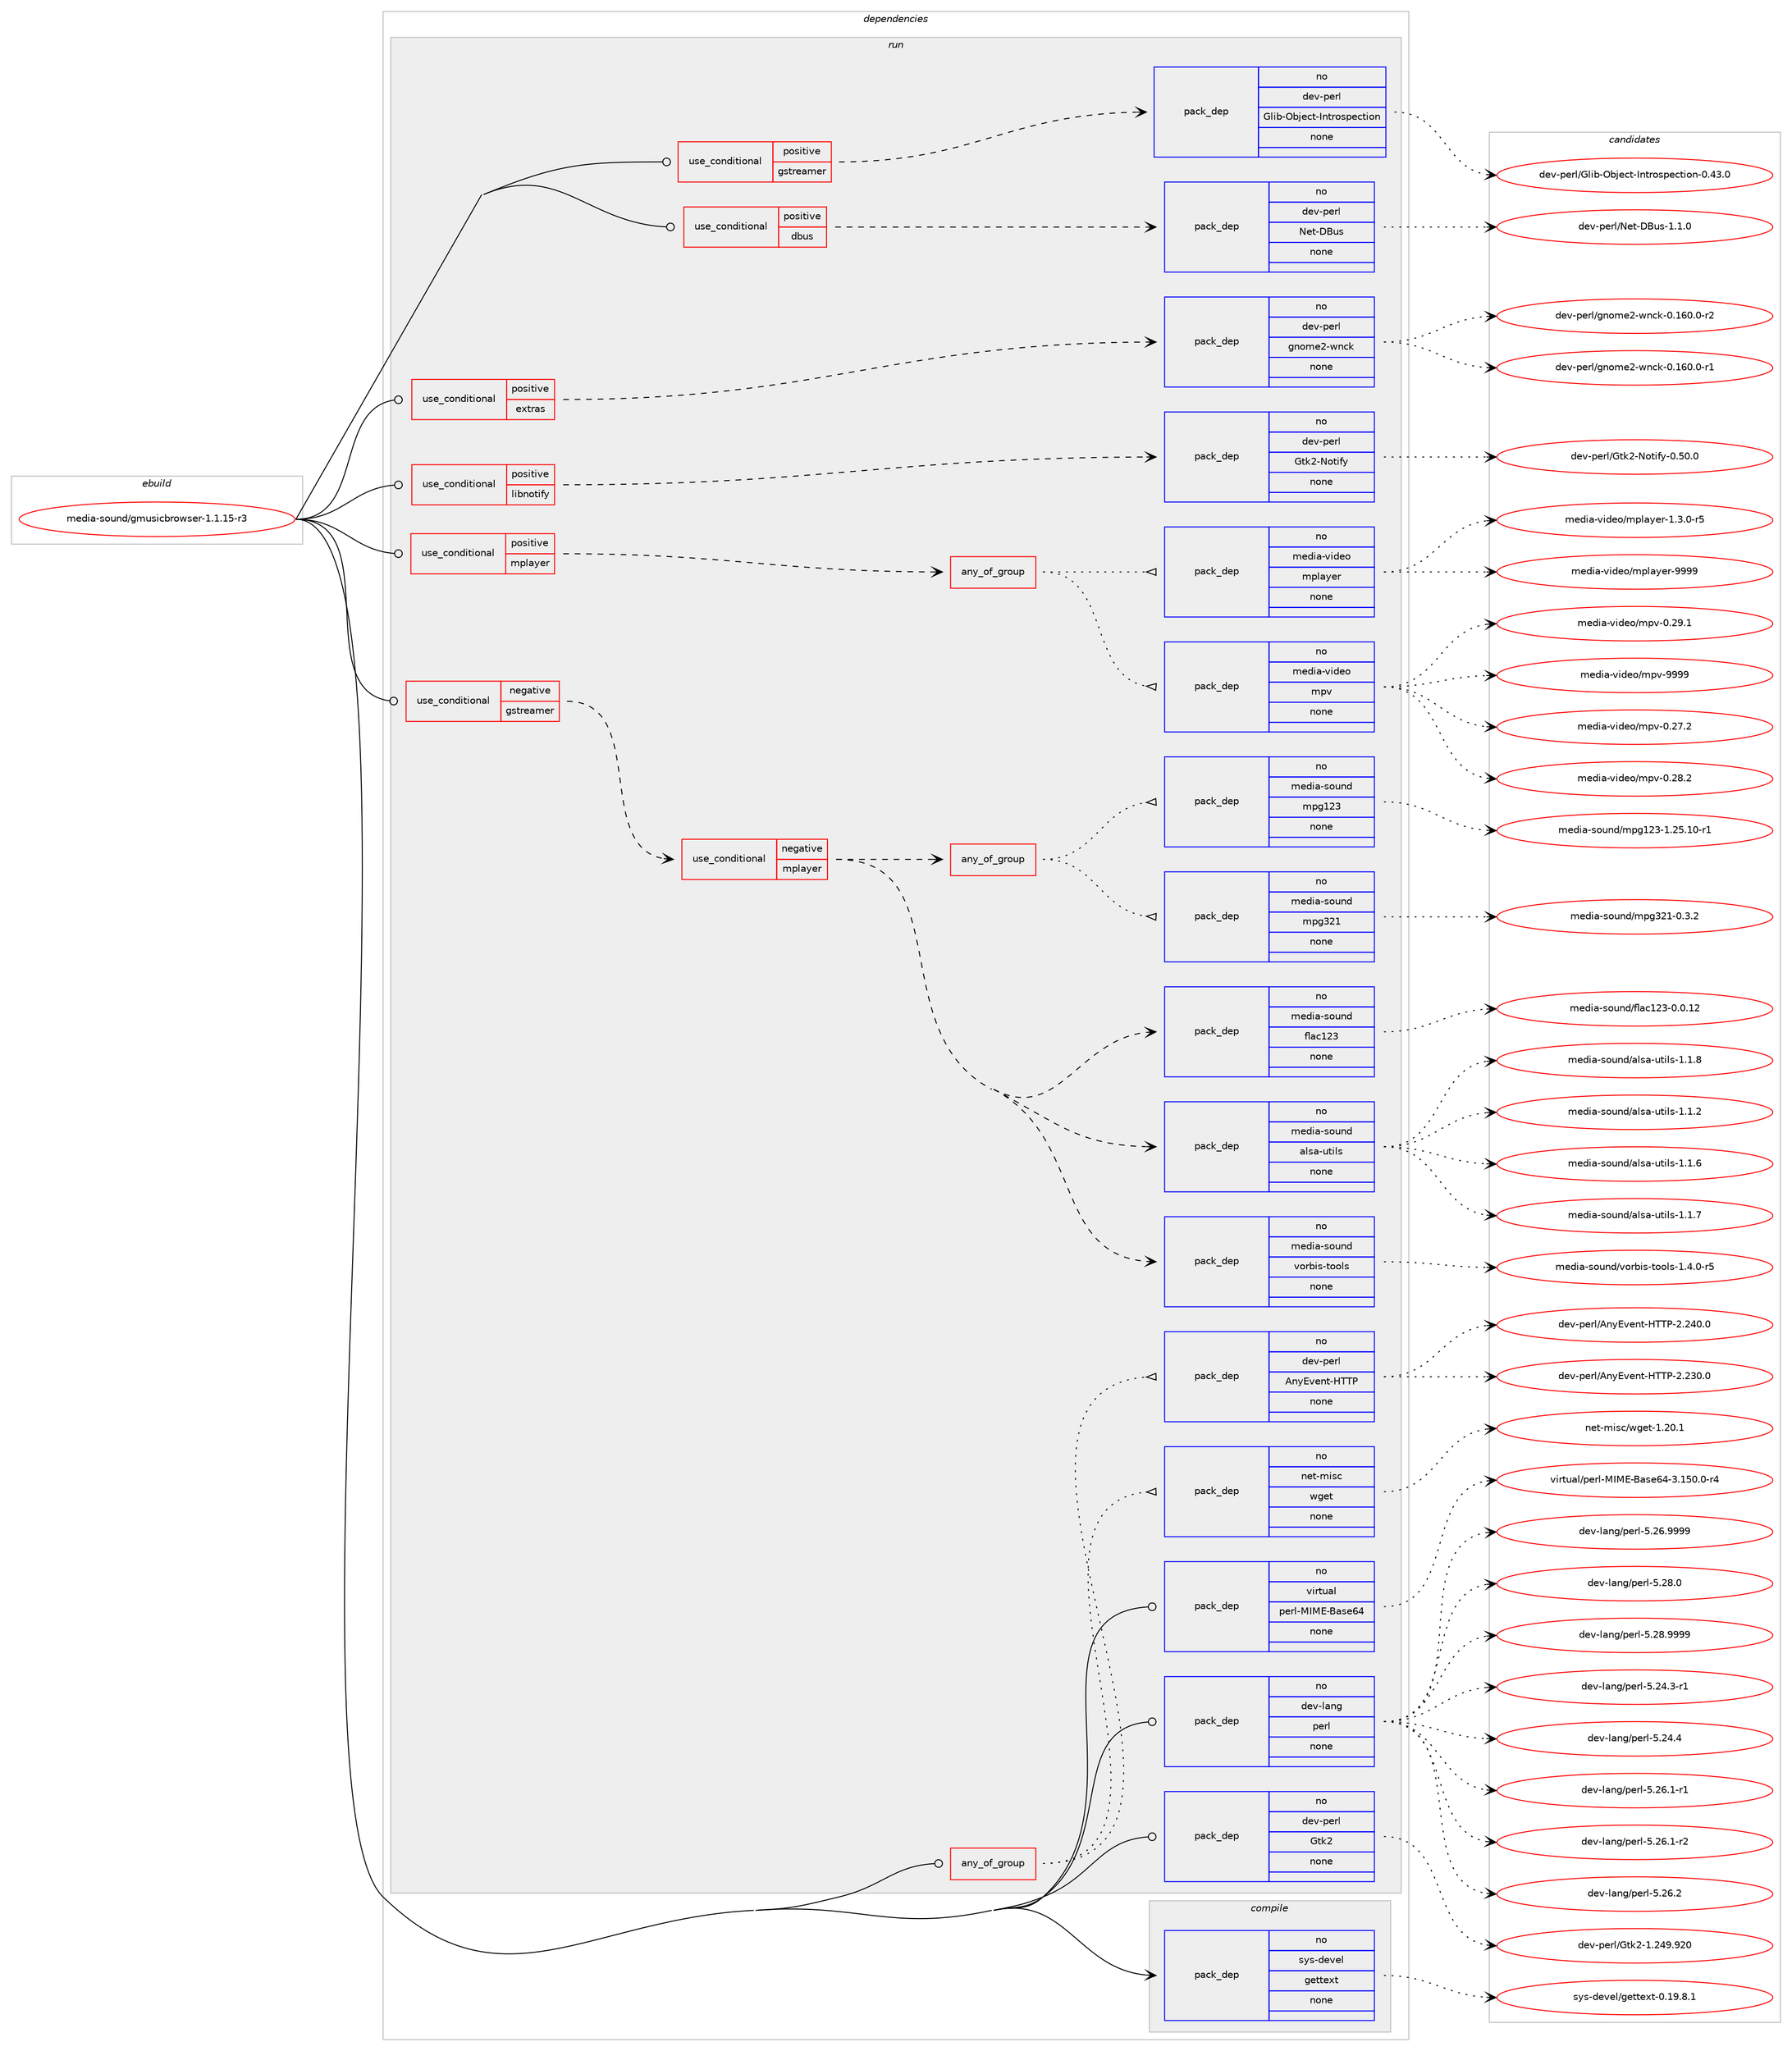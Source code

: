 digraph prolog {

# *************
# Graph options
# *************

newrank=true;
concentrate=true;
compound=true;
graph [rankdir=LR,fontname=Helvetica,fontsize=10,ranksep=1.5];#, ranksep=2.5, nodesep=0.2];
edge  [arrowhead=vee];
node  [fontname=Helvetica,fontsize=10];

# **********
# The ebuild
# **********

subgraph cluster_leftcol {
color=gray;
rank=same;
label=<<i>ebuild</i>>;
id [label="media-sound/gmusicbrowser-1.1.15-r3", color=red, width=4, href="../media-sound/gmusicbrowser-1.1.15-r3.svg"];
}

# ****************
# The dependencies
# ****************

subgraph cluster_midcol {
color=gray;
label=<<i>dependencies</i>>;
subgraph cluster_compile {
fillcolor="#eeeeee";
style=filled;
label=<<i>compile</i>>;
subgraph pack1162626 {
dependency1626080 [label=<<TABLE BORDER="0" CELLBORDER="1" CELLSPACING="0" CELLPADDING="4" WIDTH="220"><TR><TD ROWSPAN="6" CELLPADDING="30">pack_dep</TD></TR><TR><TD WIDTH="110">no</TD></TR><TR><TD>sys-devel</TD></TR><TR><TD>gettext</TD></TR><TR><TD>none</TD></TR><TR><TD></TD></TR></TABLE>>, shape=none, color=blue];
}
id:e -> dependency1626080:w [weight=20,style="solid",arrowhead="vee"];
}
subgraph cluster_compileandrun {
fillcolor="#eeeeee";
style=filled;
label=<<i>compile and run</i>>;
}
subgraph cluster_run {
fillcolor="#eeeeee";
style=filled;
label=<<i>run</i>>;
subgraph any25475 {
dependency1626081 [label=<<TABLE BORDER="0" CELLBORDER="1" CELLSPACING="0" CELLPADDING="4"><TR><TD CELLPADDING="10">any_of_group</TD></TR></TABLE>>, shape=none, color=red];subgraph pack1162627 {
dependency1626082 [label=<<TABLE BORDER="0" CELLBORDER="1" CELLSPACING="0" CELLPADDING="4" WIDTH="220"><TR><TD ROWSPAN="6" CELLPADDING="30">pack_dep</TD></TR><TR><TD WIDTH="110">no</TD></TR><TR><TD>net-misc</TD></TR><TR><TD>wget</TD></TR><TR><TD>none</TD></TR><TR><TD></TD></TR></TABLE>>, shape=none, color=blue];
}
dependency1626081:e -> dependency1626082:w [weight=20,style="dotted",arrowhead="oinv"];
subgraph pack1162628 {
dependency1626083 [label=<<TABLE BORDER="0" CELLBORDER="1" CELLSPACING="0" CELLPADDING="4" WIDTH="220"><TR><TD ROWSPAN="6" CELLPADDING="30">pack_dep</TD></TR><TR><TD WIDTH="110">no</TD></TR><TR><TD>dev-perl</TD></TR><TR><TD>AnyEvent-HTTP</TD></TR><TR><TD>none</TD></TR><TR><TD></TD></TR></TABLE>>, shape=none, color=blue];
}
dependency1626081:e -> dependency1626083:w [weight=20,style="dotted",arrowhead="oinv"];
}
id:e -> dependency1626081:w [weight=20,style="solid",arrowhead="odot"];
subgraph cond437209 {
dependency1626084 [label=<<TABLE BORDER="0" CELLBORDER="1" CELLSPACING="0" CELLPADDING="4"><TR><TD ROWSPAN="3" CELLPADDING="10">use_conditional</TD></TR><TR><TD>negative</TD></TR><TR><TD>gstreamer</TD></TR></TABLE>>, shape=none, color=red];
subgraph cond437210 {
dependency1626085 [label=<<TABLE BORDER="0" CELLBORDER="1" CELLSPACING="0" CELLPADDING="4"><TR><TD ROWSPAN="3" CELLPADDING="10">use_conditional</TD></TR><TR><TD>negative</TD></TR><TR><TD>mplayer</TD></TR></TABLE>>, shape=none, color=red];
subgraph pack1162629 {
dependency1626086 [label=<<TABLE BORDER="0" CELLBORDER="1" CELLSPACING="0" CELLPADDING="4" WIDTH="220"><TR><TD ROWSPAN="6" CELLPADDING="30">pack_dep</TD></TR><TR><TD WIDTH="110">no</TD></TR><TR><TD>media-sound</TD></TR><TR><TD>alsa-utils</TD></TR><TR><TD>none</TD></TR><TR><TD></TD></TR></TABLE>>, shape=none, color=blue];
}
dependency1626085:e -> dependency1626086:w [weight=20,style="dashed",arrowhead="vee"];
subgraph pack1162630 {
dependency1626087 [label=<<TABLE BORDER="0" CELLBORDER="1" CELLSPACING="0" CELLPADDING="4" WIDTH="220"><TR><TD ROWSPAN="6" CELLPADDING="30">pack_dep</TD></TR><TR><TD WIDTH="110">no</TD></TR><TR><TD>media-sound</TD></TR><TR><TD>flac123</TD></TR><TR><TD>none</TD></TR><TR><TD></TD></TR></TABLE>>, shape=none, color=blue];
}
dependency1626085:e -> dependency1626087:w [weight=20,style="dashed",arrowhead="vee"];
subgraph any25476 {
dependency1626088 [label=<<TABLE BORDER="0" CELLBORDER="1" CELLSPACING="0" CELLPADDING="4"><TR><TD CELLPADDING="10">any_of_group</TD></TR></TABLE>>, shape=none, color=red];subgraph pack1162631 {
dependency1626089 [label=<<TABLE BORDER="0" CELLBORDER="1" CELLSPACING="0" CELLPADDING="4" WIDTH="220"><TR><TD ROWSPAN="6" CELLPADDING="30">pack_dep</TD></TR><TR><TD WIDTH="110">no</TD></TR><TR><TD>media-sound</TD></TR><TR><TD>mpg123</TD></TR><TR><TD>none</TD></TR><TR><TD></TD></TR></TABLE>>, shape=none, color=blue];
}
dependency1626088:e -> dependency1626089:w [weight=20,style="dotted",arrowhead="oinv"];
subgraph pack1162632 {
dependency1626090 [label=<<TABLE BORDER="0" CELLBORDER="1" CELLSPACING="0" CELLPADDING="4" WIDTH="220"><TR><TD ROWSPAN="6" CELLPADDING="30">pack_dep</TD></TR><TR><TD WIDTH="110">no</TD></TR><TR><TD>media-sound</TD></TR><TR><TD>mpg321</TD></TR><TR><TD>none</TD></TR><TR><TD></TD></TR></TABLE>>, shape=none, color=blue];
}
dependency1626088:e -> dependency1626090:w [weight=20,style="dotted",arrowhead="oinv"];
}
dependency1626085:e -> dependency1626088:w [weight=20,style="dashed",arrowhead="vee"];
subgraph pack1162633 {
dependency1626091 [label=<<TABLE BORDER="0" CELLBORDER="1" CELLSPACING="0" CELLPADDING="4" WIDTH="220"><TR><TD ROWSPAN="6" CELLPADDING="30">pack_dep</TD></TR><TR><TD WIDTH="110">no</TD></TR><TR><TD>media-sound</TD></TR><TR><TD>vorbis-tools</TD></TR><TR><TD>none</TD></TR><TR><TD></TD></TR></TABLE>>, shape=none, color=blue];
}
dependency1626085:e -> dependency1626091:w [weight=20,style="dashed",arrowhead="vee"];
}
dependency1626084:e -> dependency1626085:w [weight=20,style="dashed",arrowhead="vee"];
}
id:e -> dependency1626084:w [weight=20,style="solid",arrowhead="odot"];
subgraph cond437211 {
dependency1626092 [label=<<TABLE BORDER="0" CELLBORDER="1" CELLSPACING="0" CELLPADDING="4"><TR><TD ROWSPAN="3" CELLPADDING="10">use_conditional</TD></TR><TR><TD>positive</TD></TR><TR><TD>dbus</TD></TR></TABLE>>, shape=none, color=red];
subgraph pack1162634 {
dependency1626093 [label=<<TABLE BORDER="0" CELLBORDER="1" CELLSPACING="0" CELLPADDING="4" WIDTH="220"><TR><TD ROWSPAN="6" CELLPADDING="30">pack_dep</TD></TR><TR><TD WIDTH="110">no</TD></TR><TR><TD>dev-perl</TD></TR><TR><TD>Net-DBus</TD></TR><TR><TD>none</TD></TR><TR><TD></TD></TR></TABLE>>, shape=none, color=blue];
}
dependency1626092:e -> dependency1626093:w [weight=20,style="dashed",arrowhead="vee"];
}
id:e -> dependency1626092:w [weight=20,style="solid",arrowhead="odot"];
subgraph cond437212 {
dependency1626094 [label=<<TABLE BORDER="0" CELLBORDER="1" CELLSPACING="0" CELLPADDING="4"><TR><TD ROWSPAN="3" CELLPADDING="10">use_conditional</TD></TR><TR><TD>positive</TD></TR><TR><TD>extras</TD></TR></TABLE>>, shape=none, color=red];
subgraph pack1162635 {
dependency1626095 [label=<<TABLE BORDER="0" CELLBORDER="1" CELLSPACING="0" CELLPADDING="4" WIDTH="220"><TR><TD ROWSPAN="6" CELLPADDING="30">pack_dep</TD></TR><TR><TD WIDTH="110">no</TD></TR><TR><TD>dev-perl</TD></TR><TR><TD>gnome2-wnck</TD></TR><TR><TD>none</TD></TR><TR><TD></TD></TR></TABLE>>, shape=none, color=blue];
}
dependency1626094:e -> dependency1626095:w [weight=20,style="dashed",arrowhead="vee"];
}
id:e -> dependency1626094:w [weight=20,style="solid",arrowhead="odot"];
subgraph cond437213 {
dependency1626096 [label=<<TABLE BORDER="0" CELLBORDER="1" CELLSPACING="0" CELLPADDING="4"><TR><TD ROWSPAN="3" CELLPADDING="10">use_conditional</TD></TR><TR><TD>positive</TD></TR><TR><TD>gstreamer</TD></TR></TABLE>>, shape=none, color=red];
subgraph pack1162636 {
dependency1626097 [label=<<TABLE BORDER="0" CELLBORDER="1" CELLSPACING="0" CELLPADDING="4" WIDTH="220"><TR><TD ROWSPAN="6" CELLPADDING="30">pack_dep</TD></TR><TR><TD WIDTH="110">no</TD></TR><TR><TD>dev-perl</TD></TR><TR><TD>Glib-Object-Introspection</TD></TR><TR><TD>none</TD></TR><TR><TD></TD></TR></TABLE>>, shape=none, color=blue];
}
dependency1626096:e -> dependency1626097:w [weight=20,style="dashed",arrowhead="vee"];
}
id:e -> dependency1626096:w [weight=20,style="solid",arrowhead="odot"];
subgraph cond437214 {
dependency1626098 [label=<<TABLE BORDER="0" CELLBORDER="1" CELLSPACING="0" CELLPADDING="4"><TR><TD ROWSPAN="3" CELLPADDING="10">use_conditional</TD></TR><TR><TD>positive</TD></TR><TR><TD>libnotify</TD></TR></TABLE>>, shape=none, color=red];
subgraph pack1162637 {
dependency1626099 [label=<<TABLE BORDER="0" CELLBORDER="1" CELLSPACING="0" CELLPADDING="4" WIDTH="220"><TR><TD ROWSPAN="6" CELLPADDING="30">pack_dep</TD></TR><TR><TD WIDTH="110">no</TD></TR><TR><TD>dev-perl</TD></TR><TR><TD>Gtk2-Notify</TD></TR><TR><TD>none</TD></TR><TR><TD></TD></TR></TABLE>>, shape=none, color=blue];
}
dependency1626098:e -> dependency1626099:w [weight=20,style="dashed",arrowhead="vee"];
}
id:e -> dependency1626098:w [weight=20,style="solid",arrowhead="odot"];
subgraph cond437215 {
dependency1626100 [label=<<TABLE BORDER="0" CELLBORDER="1" CELLSPACING="0" CELLPADDING="4"><TR><TD ROWSPAN="3" CELLPADDING="10">use_conditional</TD></TR><TR><TD>positive</TD></TR><TR><TD>mplayer</TD></TR></TABLE>>, shape=none, color=red];
subgraph any25477 {
dependency1626101 [label=<<TABLE BORDER="0" CELLBORDER="1" CELLSPACING="0" CELLPADDING="4"><TR><TD CELLPADDING="10">any_of_group</TD></TR></TABLE>>, shape=none, color=red];subgraph pack1162638 {
dependency1626102 [label=<<TABLE BORDER="0" CELLBORDER="1" CELLSPACING="0" CELLPADDING="4" WIDTH="220"><TR><TD ROWSPAN="6" CELLPADDING="30">pack_dep</TD></TR><TR><TD WIDTH="110">no</TD></TR><TR><TD>media-video</TD></TR><TR><TD>mplayer</TD></TR><TR><TD>none</TD></TR><TR><TD></TD></TR></TABLE>>, shape=none, color=blue];
}
dependency1626101:e -> dependency1626102:w [weight=20,style="dotted",arrowhead="oinv"];
subgraph pack1162639 {
dependency1626103 [label=<<TABLE BORDER="0" CELLBORDER="1" CELLSPACING="0" CELLPADDING="4" WIDTH="220"><TR><TD ROWSPAN="6" CELLPADDING="30">pack_dep</TD></TR><TR><TD WIDTH="110">no</TD></TR><TR><TD>media-video</TD></TR><TR><TD>mpv</TD></TR><TR><TD>none</TD></TR><TR><TD></TD></TR></TABLE>>, shape=none, color=blue];
}
dependency1626101:e -> dependency1626103:w [weight=20,style="dotted",arrowhead="oinv"];
}
dependency1626100:e -> dependency1626101:w [weight=20,style="dashed",arrowhead="vee"];
}
id:e -> dependency1626100:w [weight=20,style="solid",arrowhead="odot"];
subgraph pack1162640 {
dependency1626104 [label=<<TABLE BORDER="0" CELLBORDER="1" CELLSPACING="0" CELLPADDING="4" WIDTH="220"><TR><TD ROWSPAN="6" CELLPADDING="30">pack_dep</TD></TR><TR><TD WIDTH="110">no</TD></TR><TR><TD>dev-lang</TD></TR><TR><TD>perl</TD></TR><TR><TD>none</TD></TR><TR><TD></TD></TR></TABLE>>, shape=none, color=blue];
}
id:e -> dependency1626104:w [weight=20,style="solid",arrowhead="odot"];
subgraph pack1162641 {
dependency1626105 [label=<<TABLE BORDER="0" CELLBORDER="1" CELLSPACING="0" CELLPADDING="4" WIDTH="220"><TR><TD ROWSPAN="6" CELLPADDING="30">pack_dep</TD></TR><TR><TD WIDTH="110">no</TD></TR><TR><TD>dev-perl</TD></TR><TR><TD>Gtk2</TD></TR><TR><TD>none</TD></TR><TR><TD></TD></TR></TABLE>>, shape=none, color=blue];
}
id:e -> dependency1626105:w [weight=20,style="solid",arrowhead="odot"];
subgraph pack1162642 {
dependency1626106 [label=<<TABLE BORDER="0" CELLBORDER="1" CELLSPACING="0" CELLPADDING="4" WIDTH="220"><TR><TD ROWSPAN="6" CELLPADDING="30">pack_dep</TD></TR><TR><TD WIDTH="110">no</TD></TR><TR><TD>virtual</TD></TR><TR><TD>perl-MIME-Base64</TD></TR><TR><TD>none</TD></TR><TR><TD></TD></TR></TABLE>>, shape=none, color=blue];
}
id:e -> dependency1626106:w [weight=20,style="solid",arrowhead="odot"];
}
}

# **************
# The candidates
# **************

subgraph cluster_choices {
rank=same;
color=gray;
label=<<i>candidates</i>>;

subgraph choice1162626 {
color=black;
nodesep=1;
choice1151211154510010111810110847103101116116101120116454846495746564649 [label="sys-devel/gettext-0.19.8.1", color=red, width=4,href="../sys-devel/gettext-0.19.8.1.svg"];
dependency1626080:e -> choice1151211154510010111810110847103101116116101120116454846495746564649:w [style=dotted,weight="100"];
}
subgraph choice1162627 {
color=black;
nodesep=1;
choice11010111645109105115994711910310111645494650484649 [label="net-misc/wget-1.20.1", color=red, width=4,href="../net-misc/wget-1.20.1.svg"];
dependency1626082:e -> choice11010111645109105115994711910310111645494650484649:w [style=dotted,weight="100"];
}
subgraph choice1162628 {
color=black;
nodesep=1;
choice1001011184511210111410847651101216911810111011645728484804550465051484648 [label="dev-perl/AnyEvent-HTTP-2.230.0", color=red, width=4,href="../dev-perl/AnyEvent-HTTP-2.230.0.svg"];
choice1001011184511210111410847651101216911810111011645728484804550465052484648 [label="dev-perl/AnyEvent-HTTP-2.240.0", color=red, width=4,href="../dev-perl/AnyEvent-HTTP-2.240.0.svg"];
dependency1626083:e -> choice1001011184511210111410847651101216911810111011645728484804550465051484648:w [style=dotted,weight="100"];
dependency1626083:e -> choice1001011184511210111410847651101216911810111011645728484804550465052484648:w [style=dotted,weight="100"];
}
subgraph choice1162629 {
color=black;
nodesep=1;
choice109101100105974511511111711010047971081159745117116105108115454946494650 [label="media-sound/alsa-utils-1.1.2", color=red, width=4,href="../media-sound/alsa-utils-1.1.2.svg"];
choice109101100105974511511111711010047971081159745117116105108115454946494654 [label="media-sound/alsa-utils-1.1.6", color=red, width=4,href="../media-sound/alsa-utils-1.1.6.svg"];
choice109101100105974511511111711010047971081159745117116105108115454946494655 [label="media-sound/alsa-utils-1.1.7", color=red, width=4,href="../media-sound/alsa-utils-1.1.7.svg"];
choice109101100105974511511111711010047971081159745117116105108115454946494656 [label="media-sound/alsa-utils-1.1.8", color=red, width=4,href="../media-sound/alsa-utils-1.1.8.svg"];
dependency1626086:e -> choice109101100105974511511111711010047971081159745117116105108115454946494650:w [style=dotted,weight="100"];
dependency1626086:e -> choice109101100105974511511111711010047971081159745117116105108115454946494654:w [style=dotted,weight="100"];
dependency1626086:e -> choice109101100105974511511111711010047971081159745117116105108115454946494655:w [style=dotted,weight="100"];
dependency1626086:e -> choice109101100105974511511111711010047971081159745117116105108115454946494656:w [style=dotted,weight="100"];
}
subgraph choice1162630 {
color=black;
nodesep=1;
choice109101100105974511511111711010047102108979949505145484648464950 [label="media-sound/flac123-0.0.12", color=red, width=4,href="../media-sound/flac123-0.0.12.svg"];
dependency1626087:e -> choice109101100105974511511111711010047102108979949505145484648464950:w [style=dotted,weight="100"];
}
subgraph choice1162631 {
color=black;
nodesep=1;
choice10910110010597451151111171101004710911210349505145494650534649484511449 [label="media-sound/mpg123-1.25.10-r1", color=red, width=4,href="../media-sound/mpg123-1.25.10-r1.svg"];
dependency1626089:e -> choice10910110010597451151111171101004710911210349505145494650534649484511449:w [style=dotted,weight="100"];
}
subgraph choice1162632 {
color=black;
nodesep=1;
choice109101100105974511511111711010047109112103515049454846514650 [label="media-sound/mpg321-0.3.2", color=red, width=4,href="../media-sound/mpg321-0.3.2.svg"];
dependency1626090:e -> choice109101100105974511511111711010047109112103515049454846514650:w [style=dotted,weight="100"];
}
subgraph choice1162633 {
color=black;
nodesep=1;
choice10910110010597451151111171101004711811111498105115451161111111081154549465246484511453 [label="media-sound/vorbis-tools-1.4.0-r5", color=red, width=4,href="../media-sound/vorbis-tools-1.4.0-r5.svg"];
dependency1626091:e -> choice10910110010597451151111171101004711811111498105115451161111111081154549465246484511453:w [style=dotted,weight="100"];
}
subgraph choice1162634 {
color=black;
nodesep=1;
choice100101118451121011141084778101116456866117115454946494648 [label="dev-perl/Net-DBus-1.1.0", color=red, width=4,href="../dev-perl/Net-DBus-1.1.0.svg"];
dependency1626093:e -> choice100101118451121011141084778101116456866117115454946494648:w [style=dotted,weight="100"];
}
subgraph choice1162635 {
color=black;
nodesep=1;
choice100101118451121011141084710311011110910150451191109910745484649544846484511449 [label="dev-perl/gnome2-wnck-0.160.0-r1", color=red, width=4,href="../dev-perl/gnome2-wnck-0.160.0-r1.svg"];
choice100101118451121011141084710311011110910150451191109910745484649544846484511450 [label="dev-perl/gnome2-wnck-0.160.0-r2", color=red, width=4,href="../dev-perl/gnome2-wnck-0.160.0-r2.svg"];
dependency1626095:e -> choice100101118451121011141084710311011110910150451191109910745484649544846484511449:w [style=dotted,weight="100"];
dependency1626095:e -> choice100101118451121011141084710311011110910150451191109910745484649544846484511450:w [style=dotted,weight="100"];
}
subgraph choice1162636 {
color=black;
nodesep=1;
choice100101118451121011141084771108105984579981061019911645731101161141111151121019911610511111045484652514648 [label="dev-perl/Glib-Object-Introspection-0.43.0", color=red, width=4,href="../dev-perl/Glib-Object-Introspection-0.43.0.svg"];
dependency1626097:e -> choice100101118451121011141084771108105984579981061019911645731101161141111151121019911610511111045484652514648:w [style=dotted,weight="100"];
}
subgraph choice1162637 {
color=black;
nodesep=1;
choice10010111845112101114108477111610750457811111610510212145484653484648 [label="dev-perl/Gtk2-Notify-0.50.0", color=red, width=4,href="../dev-perl/Gtk2-Notify-0.50.0.svg"];
dependency1626099:e -> choice10010111845112101114108477111610750457811111610510212145484653484648:w [style=dotted,weight="100"];
}
subgraph choice1162638 {
color=black;
nodesep=1;
choice109101100105974511810510010111147109112108971211011144549465146484511453 [label="media-video/mplayer-1.3.0-r5", color=red, width=4,href="../media-video/mplayer-1.3.0-r5.svg"];
choice109101100105974511810510010111147109112108971211011144557575757 [label="media-video/mplayer-9999", color=red, width=4,href="../media-video/mplayer-9999.svg"];
dependency1626102:e -> choice109101100105974511810510010111147109112108971211011144549465146484511453:w [style=dotted,weight="100"];
dependency1626102:e -> choice109101100105974511810510010111147109112108971211011144557575757:w [style=dotted,weight="100"];
}
subgraph choice1162639 {
color=black;
nodesep=1;
choice10910110010597451181051001011114710911211845484650554650 [label="media-video/mpv-0.27.2", color=red, width=4,href="../media-video/mpv-0.27.2.svg"];
choice10910110010597451181051001011114710911211845484650564650 [label="media-video/mpv-0.28.2", color=red, width=4,href="../media-video/mpv-0.28.2.svg"];
choice10910110010597451181051001011114710911211845484650574649 [label="media-video/mpv-0.29.1", color=red, width=4,href="../media-video/mpv-0.29.1.svg"];
choice1091011001059745118105100101111471091121184557575757 [label="media-video/mpv-9999", color=red, width=4,href="../media-video/mpv-9999.svg"];
dependency1626103:e -> choice10910110010597451181051001011114710911211845484650554650:w [style=dotted,weight="100"];
dependency1626103:e -> choice10910110010597451181051001011114710911211845484650564650:w [style=dotted,weight="100"];
dependency1626103:e -> choice10910110010597451181051001011114710911211845484650574649:w [style=dotted,weight="100"];
dependency1626103:e -> choice1091011001059745118105100101111471091121184557575757:w [style=dotted,weight="100"];
}
subgraph choice1162640 {
color=black;
nodesep=1;
choice100101118451089711010347112101114108455346505246514511449 [label="dev-lang/perl-5.24.3-r1", color=red, width=4,href="../dev-lang/perl-5.24.3-r1.svg"];
choice10010111845108971101034711210111410845534650524652 [label="dev-lang/perl-5.24.4", color=red, width=4,href="../dev-lang/perl-5.24.4.svg"];
choice100101118451089711010347112101114108455346505446494511449 [label="dev-lang/perl-5.26.1-r1", color=red, width=4,href="../dev-lang/perl-5.26.1-r1.svg"];
choice100101118451089711010347112101114108455346505446494511450 [label="dev-lang/perl-5.26.1-r2", color=red, width=4,href="../dev-lang/perl-5.26.1-r2.svg"];
choice10010111845108971101034711210111410845534650544650 [label="dev-lang/perl-5.26.2", color=red, width=4,href="../dev-lang/perl-5.26.2.svg"];
choice10010111845108971101034711210111410845534650544657575757 [label="dev-lang/perl-5.26.9999", color=red, width=4,href="../dev-lang/perl-5.26.9999.svg"];
choice10010111845108971101034711210111410845534650564648 [label="dev-lang/perl-5.28.0", color=red, width=4,href="../dev-lang/perl-5.28.0.svg"];
choice10010111845108971101034711210111410845534650564657575757 [label="dev-lang/perl-5.28.9999", color=red, width=4,href="../dev-lang/perl-5.28.9999.svg"];
dependency1626104:e -> choice100101118451089711010347112101114108455346505246514511449:w [style=dotted,weight="100"];
dependency1626104:e -> choice10010111845108971101034711210111410845534650524652:w [style=dotted,weight="100"];
dependency1626104:e -> choice100101118451089711010347112101114108455346505446494511449:w [style=dotted,weight="100"];
dependency1626104:e -> choice100101118451089711010347112101114108455346505446494511450:w [style=dotted,weight="100"];
dependency1626104:e -> choice10010111845108971101034711210111410845534650544650:w [style=dotted,weight="100"];
dependency1626104:e -> choice10010111845108971101034711210111410845534650544657575757:w [style=dotted,weight="100"];
dependency1626104:e -> choice10010111845108971101034711210111410845534650564648:w [style=dotted,weight="100"];
dependency1626104:e -> choice10010111845108971101034711210111410845534650564657575757:w [style=dotted,weight="100"];
}
subgraph choice1162641 {
color=black;
nodesep=1;
choice1001011184511210111410847711161075045494650525746575048 [label="dev-perl/Gtk2-1.249.920", color=red, width=4,href="../dev-perl/Gtk2-1.249.920.svg"];
dependency1626105:e -> choice1001011184511210111410847711161075045494650525746575048:w [style=dotted,weight="100"];
}
subgraph choice1162642 {
color=black;
nodesep=1;
choice11810511411611797108471121011141084577737769456697115101545245514649534846484511452 [label="virtual/perl-MIME-Base64-3.150.0-r4", color=red, width=4,href="../virtual/perl-MIME-Base64-3.150.0-r4.svg"];
dependency1626106:e -> choice11810511411611797108471121011141084577737769456697115101545245514649534846484511452:w [style=dotted,weight="100"];
}
}

}
